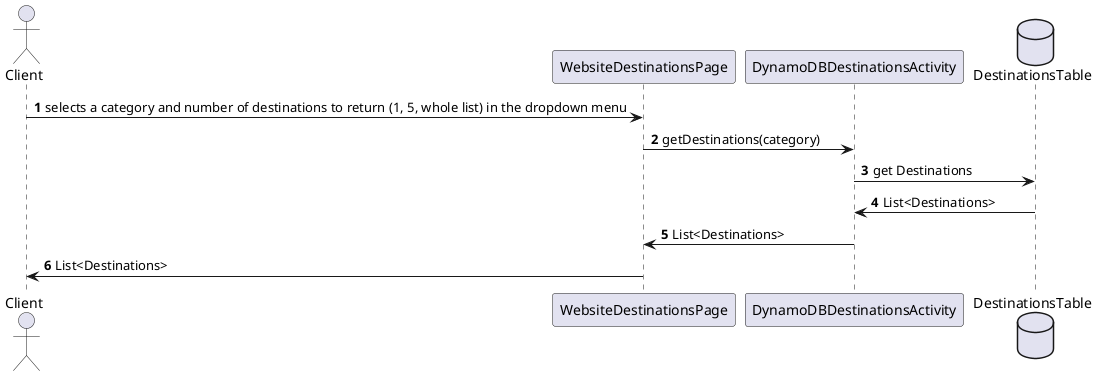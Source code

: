 @startuml
'https://plantuml.com/sequence-diagram
actor Client
participant WebsiteDestinationsPage
participant DynamoDBDestinationsActivity
database DestinationsTable
autonumber

Client -> WebsiteDestinationsPage: selects a category and number of destinations to return (1, 5, whole list) in the dropdown menu
WebsiteDestinationsPage -> DynamoDBDestinationsActivity: getDestinations(category)

DynamoDBDestinationsActivity -> DestinationsTable: get Destinations
DynamoDBDestinationsActivity <- DestinationsTable: List<Destinations>
DynamoDBDestinationsActivity -> WebsiteDestinationsPage: List<Destinations>
Client<- WebsiteDestinationsPage: List<Destinations>

@enduml